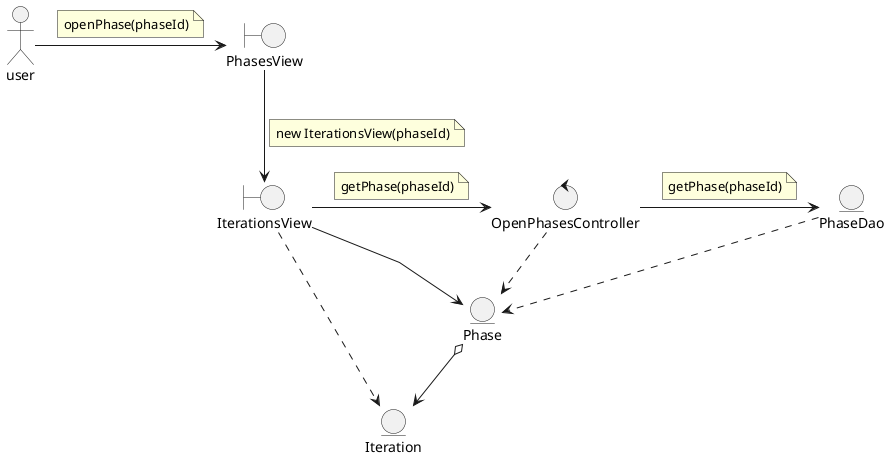 @startuml

skinparam linetype polyline

actor user

boundary IterationsView
boundary PhasesView

control OpenPhasesController

entity Phase
entity Iteration
entity PhaseDao

user -right-> PhasesView
    note on link
        openPhase(phaseId)
    end note

PhasesView -down-> IterationsView
note on link
    new IterationsView(phaseId)
end note
IterationsView -right-> OpenPhasesController
    note on link
        getPhase(phaseId)
    end note

OpenPhasesController ..> Phase
OpenPhasesController -right-> PhaseDao
    note on link
        getPhase(phaseId)
    end note

IterationsView -> Phase
IterationsView .> Iteration
Phase o--> Iteration
PhaseDao ..> Phase
@enduml
